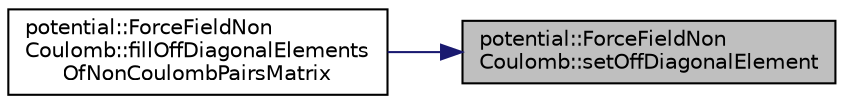 digraph "potential::ForceFieldNonCoulomb::setOffDiagonalElement"
{
 // LATEX_PDF_SIZE
  edge [fontname="Helvetica",fontsize="10",labelfontname="Helvetica",labelfontsize="10"];
  node [fontname="Helvetica",fontsize="10",shape=record];
  rankdir="RL";
  Node1 [label="potential::ForceFieldNon\lCoulomb::setOffDiagonalElement",height=0.2,width=0.4,color="black", fillcolor="grey75", style="filled", fontcolor="black",tooltip="fills one off-diagonal element of the non-coulombic pairs matrix"];
  Node1 -> Node2 [dir="back",color="midnightblue",fontsize="10",style="solid",fontname="Helvetica"];
  Node2 [label="potential::ForceFieldNon\lCoulomb::fillOffDiagonalElements\lOfNonCoulombPairsMatrix",height=0.2,width=0.4,color="black", fillcolor="white", style="filled",URL="$classpotential_1_1ForceFieldNonCoulomb.html#ab7dc50b99e1bb8364ed7bfcad6cfbb5d",tooltip="fills the off-diagonal elements of the non-coulombic pairs matrix"];
}
